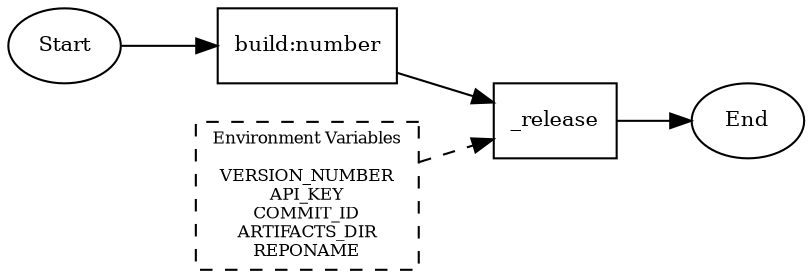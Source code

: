digraph G {
  rankdir=LR
  node[fontsize="10"]
  
  start [shape=oval, label="Start"];
  end [shape=oval, label="End"];
   
  buildnumber[shape=box, label="build:number"]
  release[shape=box, label="_release"]

  environment[
      shape=box, 
      style="dashed", 
      fontsize=8,
      label="Environment Variables

VERSION_NUMBER
API_KEY
COMMIT_ID
ARTIFACTS_DIR
REPONAME"]

  start -> buildnumber
  buildnumber -> release 
  environment -> release [
      style="dashed"
  ]
  release -> end

}